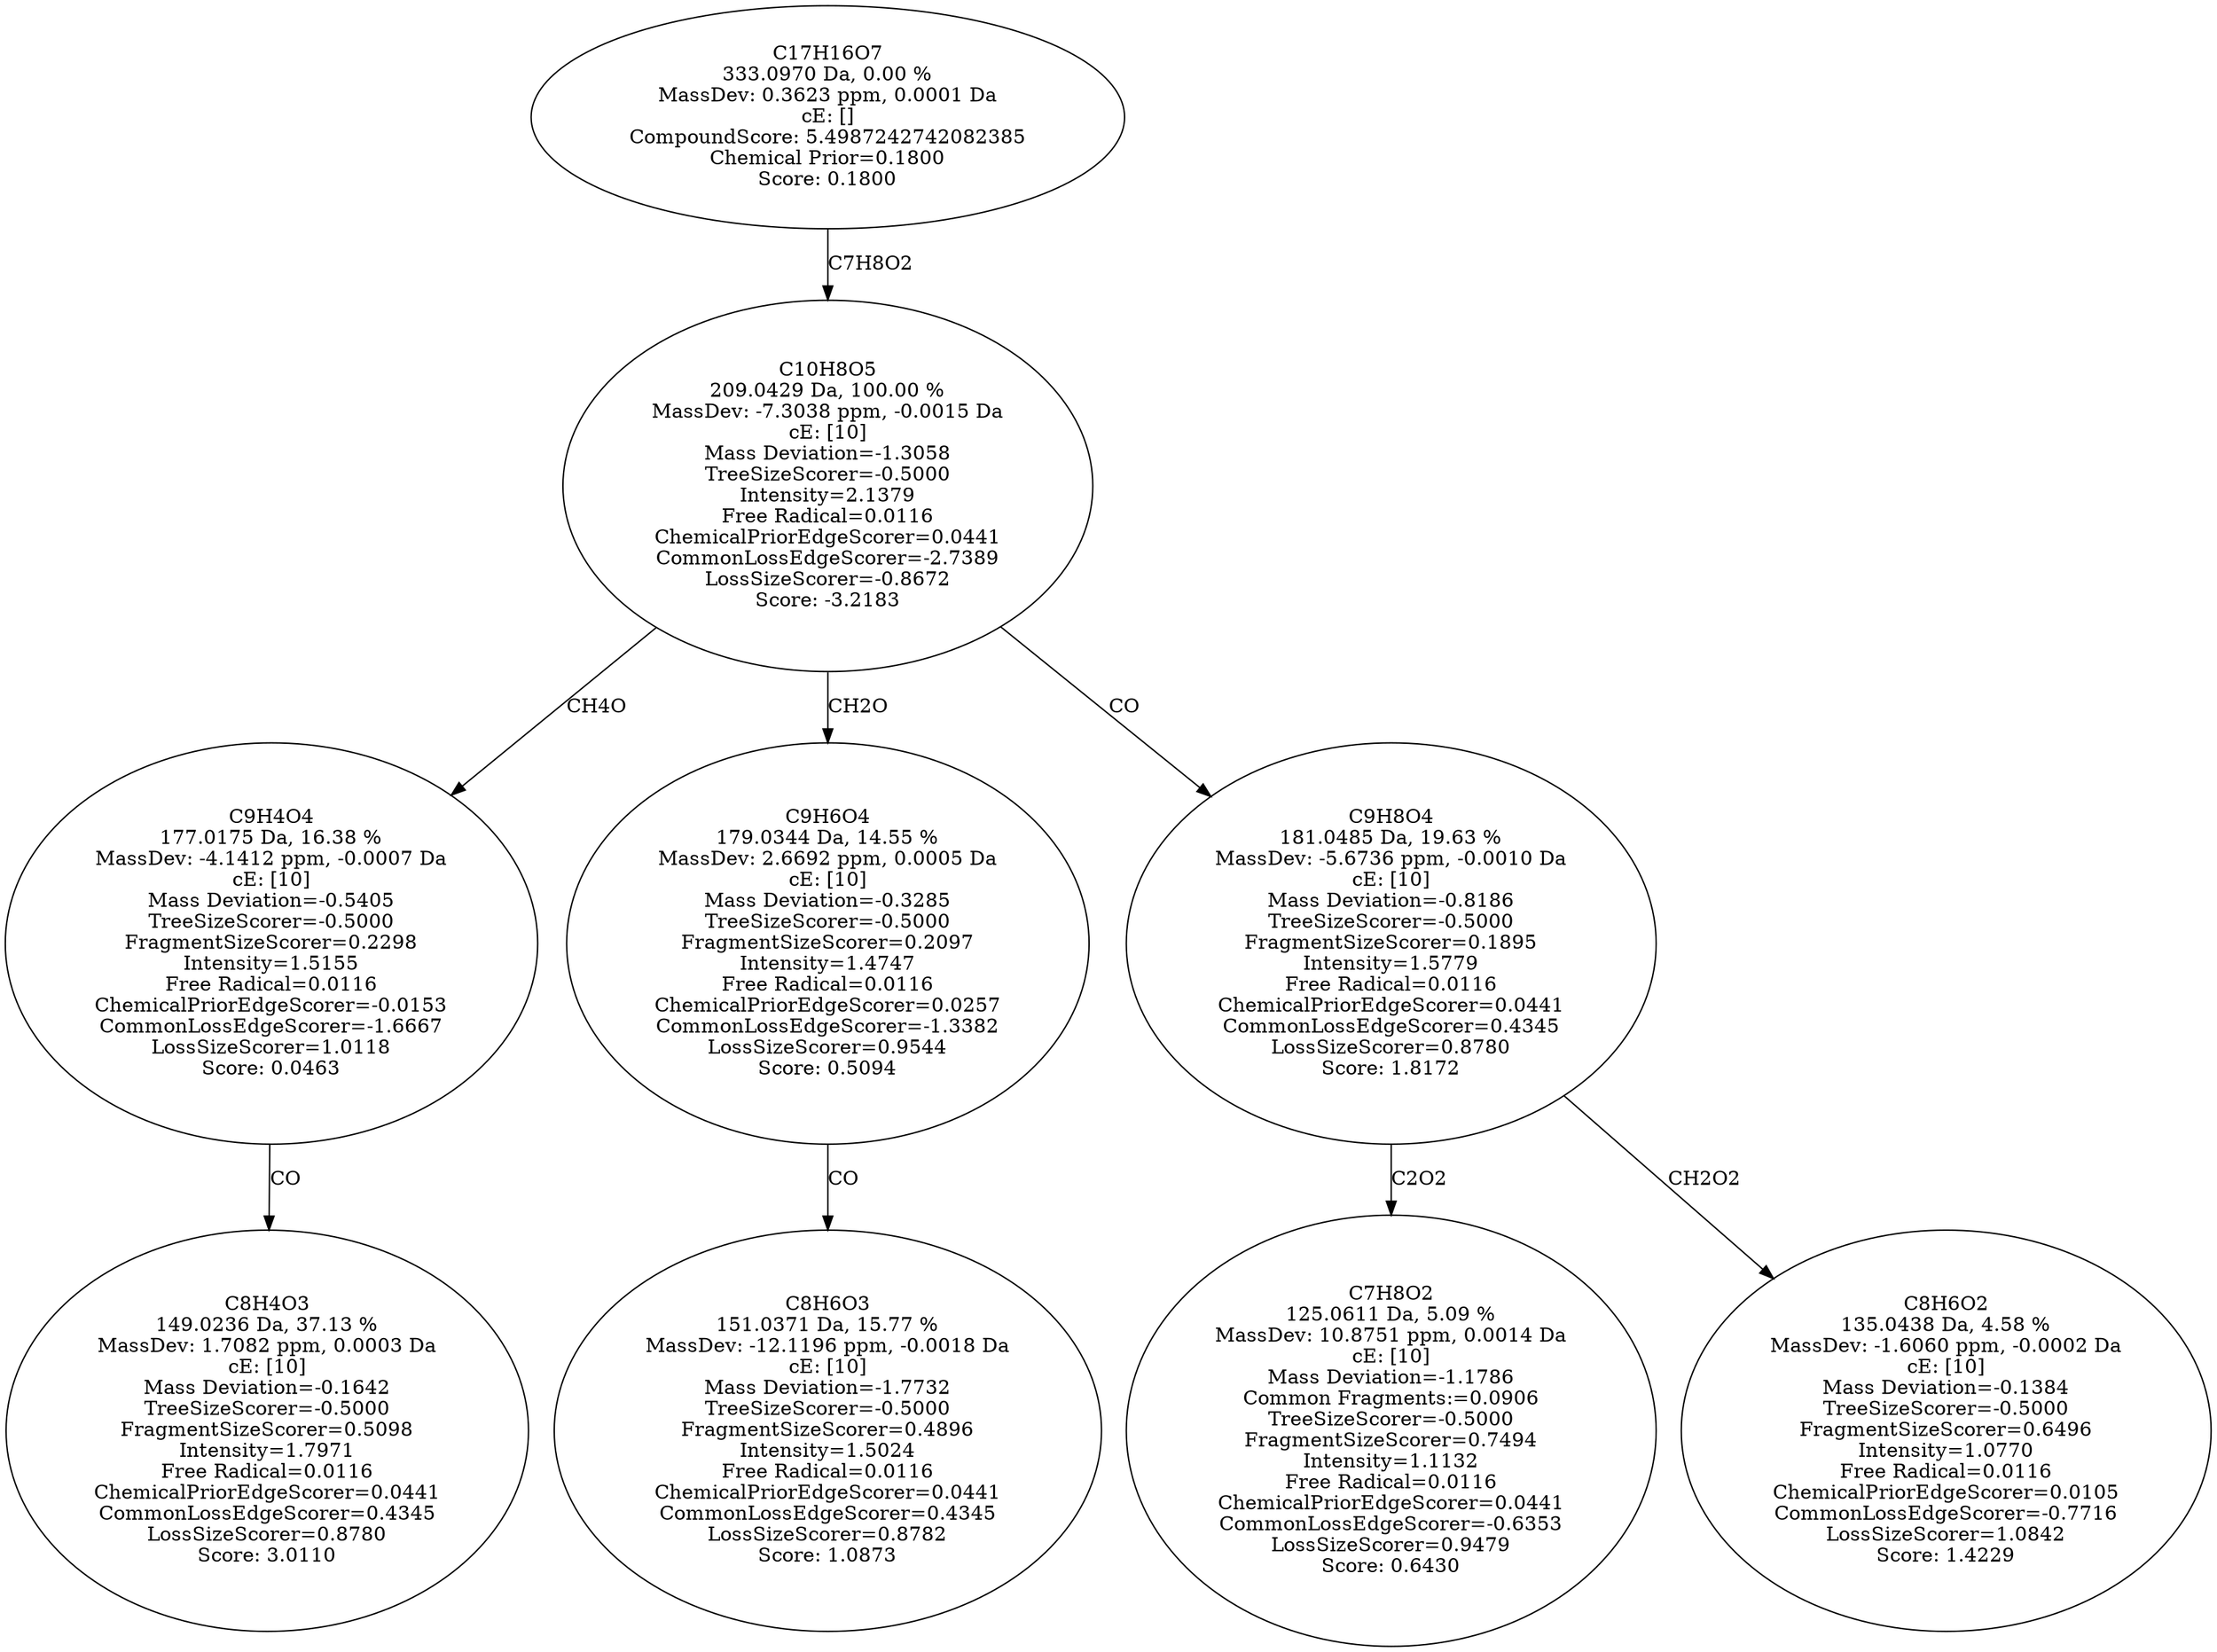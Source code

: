 strict digraph {
v1 [label="C8H4O3\n149.0236 Da, 37.13 %\nMassDev: 1.7082 ppm, 0.0003 Da\ncE: [10]\nMass Deviation=-0.1642\nTreeSizeScorer=-0.5000\nFragmentSizeScorer=0.5098\nIntensity=1.7971\nFree Radical=0.0116\nChemicalPriorEdgeScorer=0.0441\nCommonLossEdgeScorer=0.4345\nLossSizeScorer=0.8780\nScore: 3.0110"];
v2 [label="C9H4O4\n177.0175 Da, 16.38 %\nMassDev: -4.1412 ppm, -0.0007 Da\ncE: [10]\nMass Deviation=-0.5405\nTreeSizeScorer=-0.5000\nFragmentSizeScorer=0.2298\nIntensity=1.5155\nFree Radical=0.0116\nChemicalPriorEdgeScorer=-0.0153\nCommonLossEdgeScorer=-1.6667\nLossSizeScorer=1.0118\nScore: 0.0463"];
v3 [label="C8H6O3\n151.0371 Da, 15.77 %\nMassDev: -12.1196 ppm, -0.0018 Da\ncE: [10]\nMass Deviation=-1.7732\nTreeSizeScorer=-0.5000\nFragmentSizeScorer=0.4896\nIntensity=1.5024\nFree Radical=0.0116\nChemicalPriorEdgeScorer=0.0441\nCommonLossEdgeScorer=0.4345\nLossSizeScorer=0.8782\nScore: 1.0873"];
v4 [label="C9H6O4\n179.0344 Da, 14.55 %\nMassDev: 2.6692 ppm, 0.0005 Da\ncE: [10]\nMass Deviation=-0.3285\nTreeSizeScorer=-0.5000\nFragmentSizeScorer=0.2097\nIntensity=1.4747\nFree Radical=0.0116\nChemicalPriorEdgeScorer=0.0257\nCommonLossEdgeScorer=-1.3382\nLossSizeScorer=0.9544\nScore: 0.5094"];
v5 [label="C7H8O2\n125.0611 Da, 5.09 %\nMassDev: 10.8751 ppm, 0.0014 Da\ncE: [10]\nMass Deviation=-1.1786\nCommon Fragments:=0.0906\nTreeSizeScorer=-0.5000\nFragmentSizeScorer=0.7494\nIntensity=1.1132\nFree Radical=0.0116\nChemicalPriorEdgeScorer=0.0441\nCommonLossEdgeScorer=-0.6353\nLossSizeScorer=0.9479\nScore: 0.6430"];
v6 [label="C8H6O2\n135.0438 Da, 4.58 %\nMassDev: -1.6060 ppm, -0.0002 Da\ncE: [10]\nMass Deviation=-0.1384\nTreeSizeScorer=-0.5000\nFragmentSizeScorer=0.6496\nIntensity=1.0770\nFree Radical=0.0116\nChemicalPriorEdgeScorer=0.0105\nCommonLossEdgeScorer=-0.7716\nLossSizeScorer=1.0842\nScore: 1.4229"];
v7 [label="C9H8O4\n181.0485 Da, 19.63 %\nMassDev: -5.6736 ppm, -0.0010 Da\ncE: [10]\nMass Deviation=-0.8186\nTreeSizeScorer=-0.5000\nFragmentSizeScorer=0.1895\nIntensity=1.5779\nFree Radical=0.0116\nChemicalPriorEdgeScorer=0.0441\nCommonLossEdgeScorer=0.4345\nLossSizeScorer=0.8780\nScore: 1.8172"];
v8 [label="C10H8O5\n209.0429 Da, 100.00 %\nMassDev: -7.3038 ppm, -0.0015 Da\ncE: [10]\nMass Deviation=-1.3058\nTreeSizeScorer=-0.5000\nIntensity=2.1379\nFree Radical=0.0116\nChemicalPriorEdgeScorer=0.0441\nCommonLossEdgeScorer=-2.7389\nLossSizeScorer=-0.8672\nScore: -3.2183"];
v9 [label="C17H16O7\n333.0970 Da, 0.00 %\nMassDev: 0.3623 ppm, 0.0001 Da\ncE: []\nCompoundScore: 5.4987242742082385\nChemical Prior=0.1800\nScore: 0.1800"];
v2 -> v1 [label="CO"];
v8 -> v2 [label="CH4O"];
v4 -> v3 [label="CO"];
v8 -> v4 [label="CH2O"];
v7 -> v5 [label="C2O2"];
v7 -> v6 [label="CH2O2"];
v8 -> v7 [label="CO"];
v9 -> v8 [label="C7H8O2"];
}